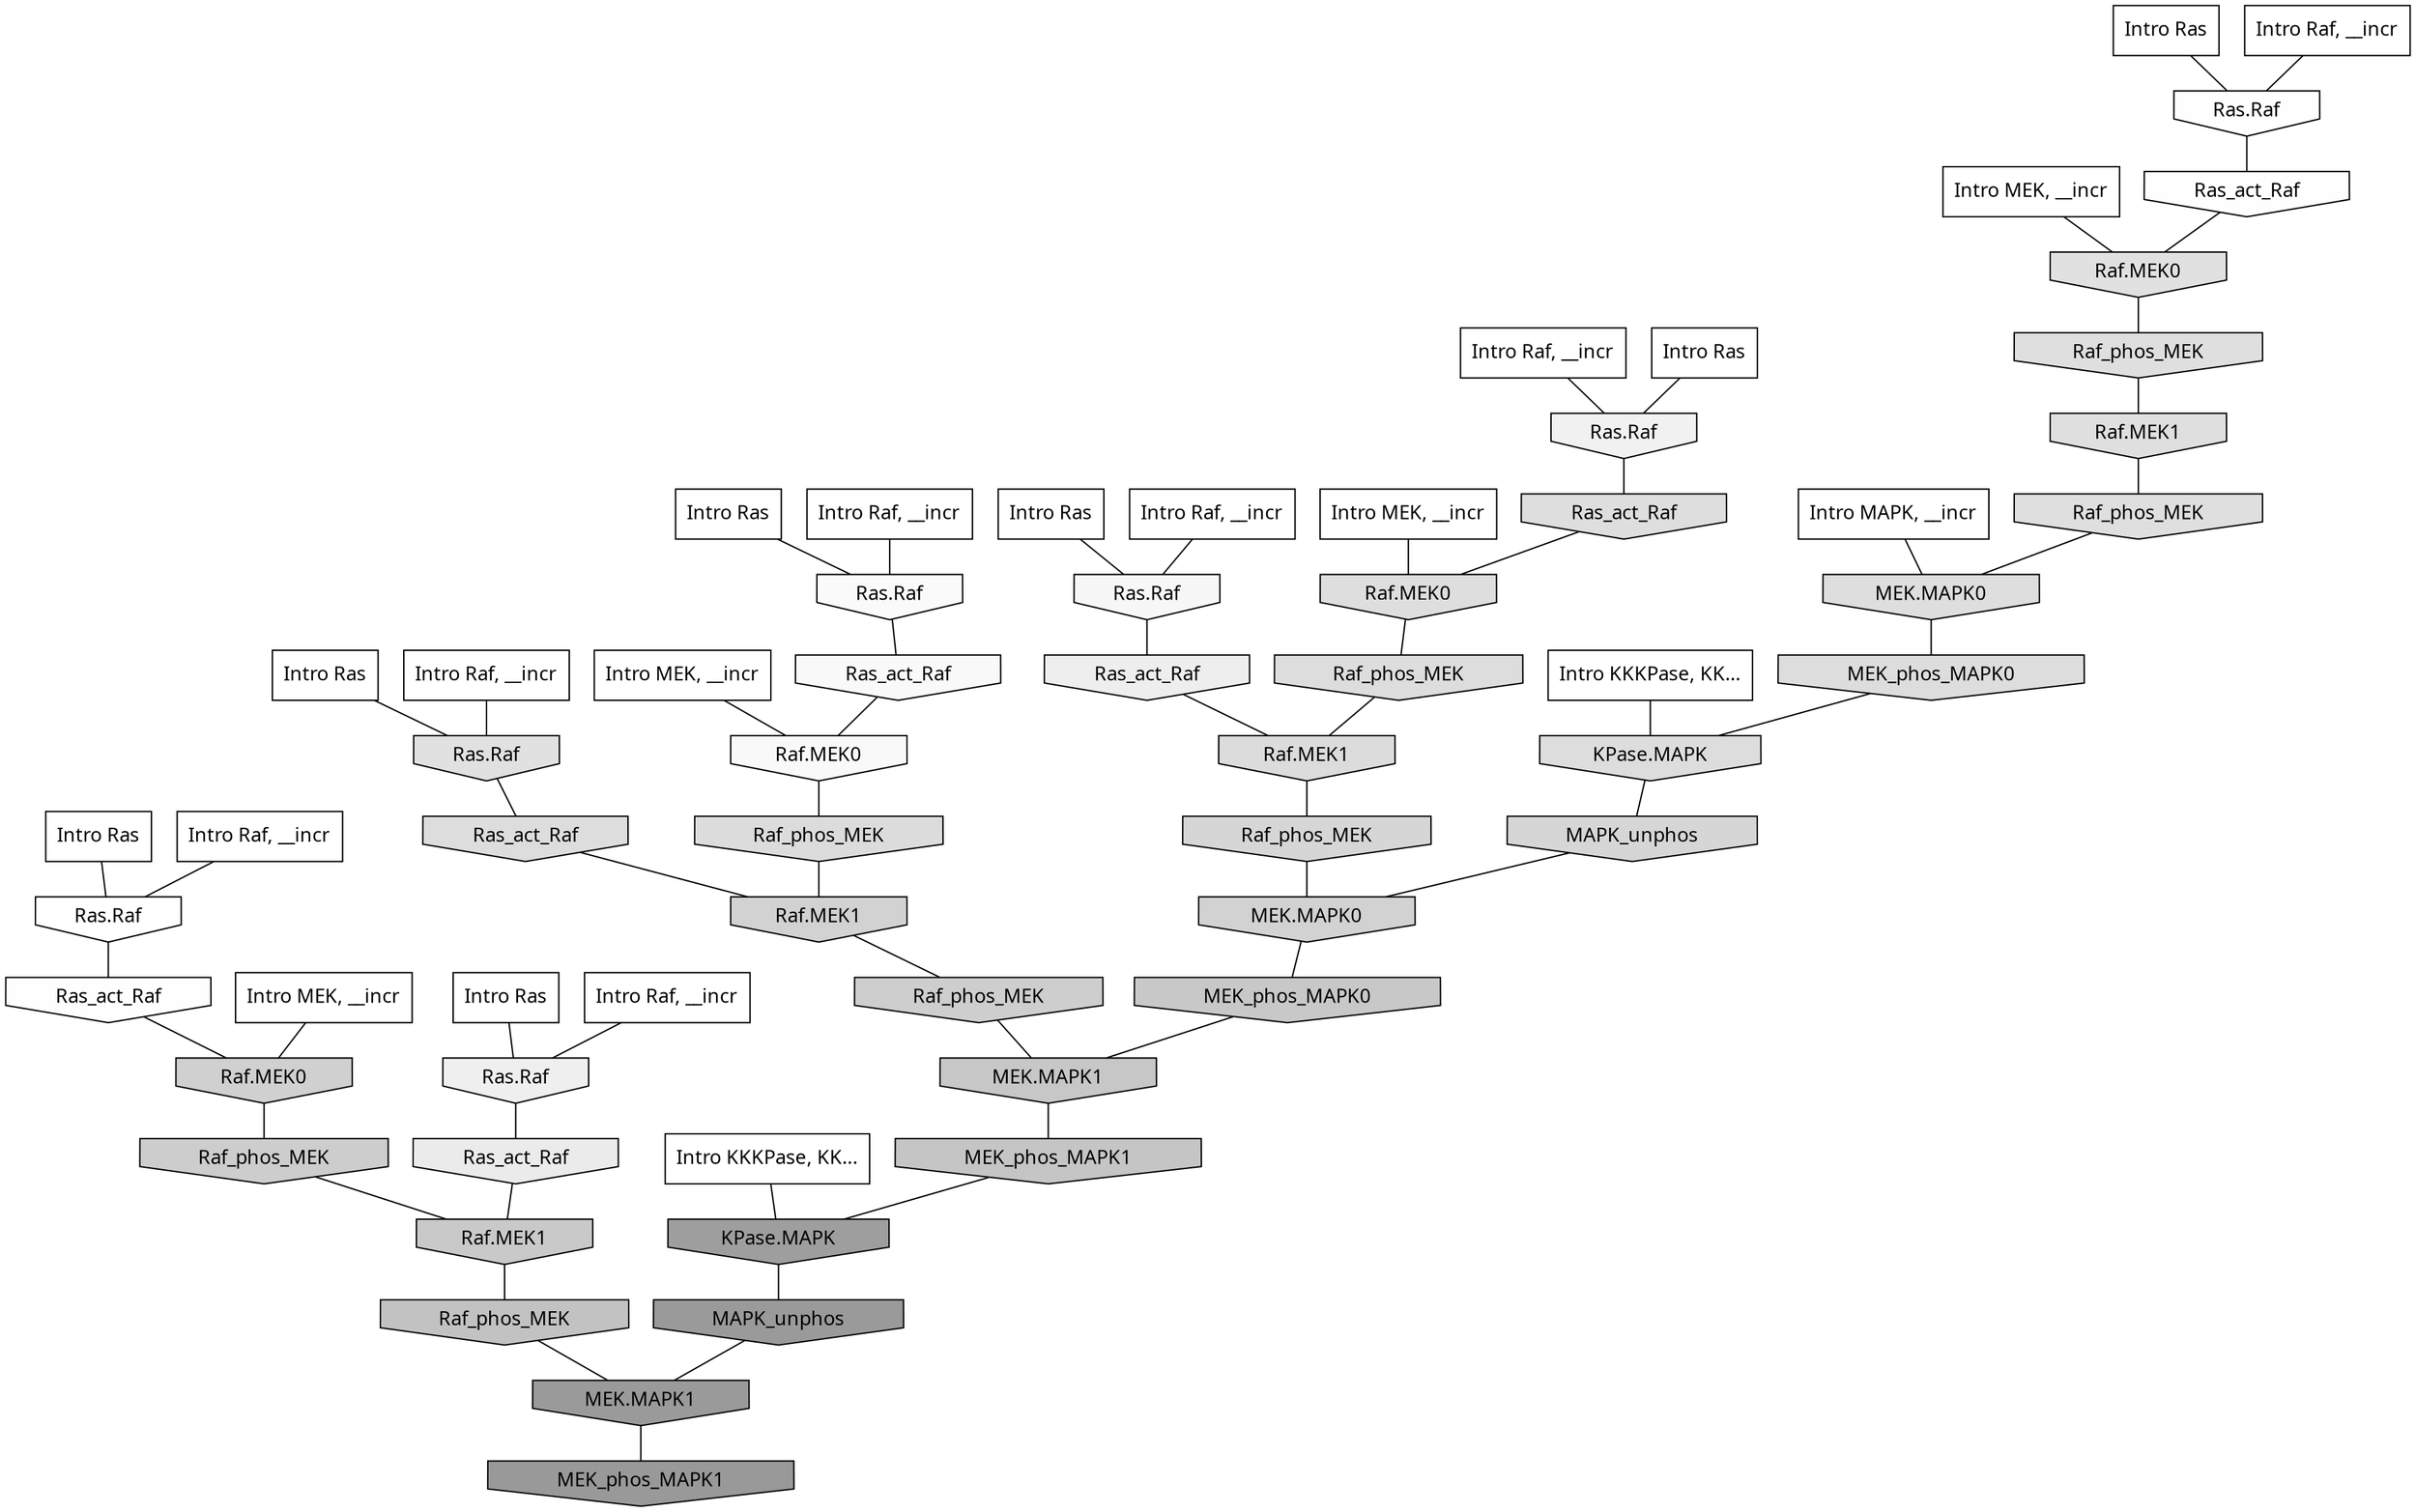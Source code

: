 digraph G{
  rankdir="TB";
  ranksep=0.30;
  node [fontname="CMU Serif"];
  edge [fontname="CMU Serif"];
  
  32 [label="Intro Ras", shape=rectangle, style=filled, fillcolor="0.000 0.000 1.000"]
  
  34 [label="Intro Ras", shape=rectangle, style=filled, fillcolor="0.000 0.000 1.000"]
  
  39 [label="Intro Ras", shape=rectangle, style=filled, fillcolor="0.000 0.000 1.000"]
  
  43 [label="Intro Ras", shape=rectangle, style=filled, fillcolor="0.000 0.000 1.000"]
  
  58 [label="Intro Ras", shape=rectangle, style=filled, fillcolor="0.000 0.000 1.000"]
  
  61 [label="Intro Ras", shape=rectangle, style=filled, fillcolor="0.000 0.000 1.000"]
  
  93 [label="Intro Ras", shape=rectangle, style=filled, fillcolor="0.000 0.000 1.000"]
  
  215 [label="Intro Raf, __incr", shape=rectangle, style=filled, fillcolor="0.000 0.000 1.000"]
  
  360 [label="Intro Raf, __incr", shape=rectangle, style=filled, fillcolor="0.000 0.000 1.000"]
  
  635 [label="Intro Raf, __incr", shape=rectangle, style=filled, fillcolor="0.000 0.000 1.000"]
  
  674 [label="Intro Raf, __incr", shape=rectangle, style=filled, fillcolor="0.000 0.000 1.000"]
  
  905 [label="Intro Raf, __incr", shape=rectangle, style=filled, fillcolor="0.000 0.000 1.000"]
  
  942 [label="Intro Raf, __incr", shape=rectangle, style=filled, fillcolor="0.000 0.000 1.000"]
  
  1099 [label="Intro Raf, __incr", shape=rectangle, style=filled, fillcolor="0.000 0.000 1.000"]
  
  1423 [label="Intro MEK, __incr", shape=rectangle, style=filled, fillcolor="0.000 0.000 1.000"]
  
  1564 [label="Intro MEK, __incr", shape=rectangle, style=filled, fillcolor="0.000 0.000 1.000"]
  
  1578 [label="Intro MEK, __incr", shape=rectangle, style=filled, fillcolor="0.000 0.000 1.000"]
  
  1856 [label="Intro MEK, __incr", shape=rectangle, style=filled, fillcolor="0.000 0.000 1.000"]
  
  2393 [label="Intro MAPK, __incr", shape=rectangle, style=filled, fillcolor="0.000 0.000 1.000"]
  
  3115 [label="Intro KKKPase, KK...", shape=rectangle, style=filled, fillcolor="0.000 0.000 1.000"]
  
  3178 [label="Intro KKKPase, KK...", shape=rectangle, style=filled, fillcolor="0.000 0.000 1.000"]
  
  3285 [label="Ras.Raf", shape=invhouse, style=filled, fillcolor="0.000 0.000 1.000"]
  
  3353 [label="Ras.Raf", shape=invhouse, style=filled, fillcolor="0.000 0.000 0.996"]
  
  3356 [label="Ras_act_Raf", shape=invhouse, style=filled, fillcolor="0.000 0.000 0.995"]
  
  3396 [label="Ras_act_Raf", shape=invhouse, style=filled, fillcolor="0.000 0.000 0.993"]
  
  3537 [label="Ras.Raf", shape=invhouse, style=filled, fillcolor="0.000 0.000 0.980"]
  
  3645 [label="Ras_act_Raf", shape=invhouse, style=filled, fillcolor="0.000 0.000 0.973"]
  
  3648 [label="Raf.MEK0", shape=invhouse, style=filled, fillcolor="0.000 0.000 0.973"]
  
  3795 [label="Ras.Raf", shape=invhouse, style=filled, fillcolor="0.000 0.000 0.966"]
  
  4328 [label="Ras.Raf", shape=invhouse, style=filled, fillcolor="0.000 0.000 0.945"]
  
  4621 [label="Ras.Raf", shape=invhouse, style=filled, fillcolor="0.000 0.000 0.935"]
  
  4805 [label="Ras_act_Raf", shape=invhouse, style=filled, fillcolor="0.000 0.000 0.930"]
  
  5069 [label="Ras_act_Raf", shape=invhouse, style=filled, fillcolor="0.000 0.000 0.920"]
  
  6431 [label="Ras.Raf", shape=invhouse, style=filled, fillcolor="0.000 0.000 0.881"]
  
  6484 [label="Raf.MEK0", shape=invhouse, style=filled, fillcolor="0.000 0.000 0.879"]
  
  6709 [label="Raf_phos_MEK", shape=invhouse, style=filled, fillcolor="0.000 0.000 0.874"]
  
  6711 [label="Raf.MEK1", shape=invhouse, style=filled, fillcolor="0.000 0.000 0.874"]
  
  6715 [label="Raf_phos_MEK", shape=invhouse, style=filled, fillcolor="0.000 0.000 0.874"]
  
  6885 [label="MEK.MAPK0", shape=invhouse, style=filled, fillcolor="0.000 0.000 0.871"]
  
  6941 [label="Ras_act_Raf", shape=invhouse, style=filled, fillcolor="0.000 0.000 0.870"]
  
  6943 [label="Raf.MEK0", shape=invhouse, style=filled, fillcolor="0.000 0.000 0.870"]
  
  7058 [label="MEK_phos_MAPK0", shape=invhouse, style=filled, fillcolor="0.000 0.000 0.867"]
  
  7066 [label="KPase.MAPK", shape=invhouse, style=filled, fillcolor="0.000 0.000 0.867"]
  
  7142 [label="Raf_phos_MEK", shape=invhouse, style=filled, fillcolor="0.000 0.000 0.866"]
  
  7149 [label="Ras_act_Raf", shape=invhouse, style=filled, fillcolor="0.000 0.000 0.866"]
  
  7372 [label="Raf_phos_MEK", shape=invhouse, style=filled, fillcolor="0.000 0.000 0.862"]
  
  7491 [label="Raf.MEK1", shape=invhouse, style=filled, fillcolor="0.000 0.000 0.860"]
  
  8840 [label="Raf_phos_MEK", shape=invhouse, style=filled, fillcolor="0.000 0.000 0.837"]
  
  8917 [label="MAPK_unphos", shape=invhouse, style=filled, fillcolor="0.000 0.000 0.836"]
  
  9874 [label="Raf.MEK1", shape=invhouse, style=filled, fillcolor="0.000 0.000 0.824"]
  
  9929 [label="MEK.MAPK0", shape=invhouse, style=filled, fillcolor="0.000 0.000 0.823"]
  
  10641 [label="Raf.MEK0", shape=invhouse, style=filled, fillcolor="0.000 0.000 0.814"]
  
  11450 [label="Raf_phos_MEK", shape=invhouse, style=filled, fillcolor="0.000 0.000 0.806"]
  
  11862 [label="Raf_phos_MEK", shape=invhouse, style=filled, fillcolor="0.000 0.000 0.802"]
  
  13355 [label="Raf.MEK1", shape=invhouse, style=filled, fillcolor="0.000 0.000 0.788"]
  
  13677 [label="MEK_phos_MAPK0", shape=invhouse, style=filled, fillcolor="0.000 0.000 0.785"]
  
  14745 [label="MEK.MAPK1", shape=invhouse, style=filled, fillcolor="0.000 0.000 0.778"]
  
  15440 [label="MEK_phos_MAPK1", shape=invhouse, style=filled, fillcolor="0.000 0.000 0.771"]
  
  16371 [label="Raf_phos_MEK", shape=invhouse, style=filled, fillcolor="0.000 0.000 0.761"]
  
  21658 [label="KPase.MAPK", shape=invhouse, style=filled, fillcolor="0.000 0.000 0.620"]
  
  22118 [label="MAPK_unphos", shape=invhouse, style=filled, fillcolor="0.000 0.000 0.605"]
  
  22119 [label="MEK.MAPK1", shape=invhouse, style=filled, fillcolor="0.000 0.000 0.605"]
  
  22282 [label="MEK_phos_MAPK1", shape=invhouse, style=filled, fillcolor="0.000 0.000 0.600"]
  
  
  22119 -> 22282 [dir=none, color="0.000 0.000 0.000"] 
  22118 -> 22119 [dir=none, color="0.000 0.000 0.000"] 
  21658 -> 22118 [dir=none, color="0.000 0.000 0.000"] 
  16371 -> 22119 [dir=none, color="0.000 0.000 0.000"] 
  15440 -> 21658 [dir=none, color="0.000 0.000 0.000"] 
  14745 -> 15440 [dir=none, color="0.000 0.000 0.000"] 
  13677 -> 14745 [dir=none, color="0.000 0.000 0.000"] 
  13355 -> 16371 [dir=none, color="0.000 0.000 0.000"] 
  11862 -> 13355 [dir=none, color="0.000 0.000 0.000"] 
  11450 -> 14745 [dir=none, color="0.000 0.000 0.000"] 
  10641 -> 11862 [dir=none, color="0.000 0.000 0.000"] 
  9929 -> 13677 [dir=none, color="0.000 0.000 0.000"] 
  9874 -> 11450 [dir=none, color="0.000 0.000 0.000"] 
  8917 -> 9929 [dir=none, color="0.000 0.000 0.000"] 
  8840 -> 9929 [dir=none, color="0.000 0.000 0.000"] 
  7491 -> 8840 [dir=none, color="0.000 0.000 0.000"] 
  7372 -> 9874 [dir=none, color="0.000 0.000 0.000"] 
  7149 -> 9874 [dir=none, color="0.000 0.000 0.000"] 
  7142 -> 7491 [dir=none, color="0.000 0.000 0.000"] 
  7066 -> 8917 [dir=none, color="0.000 0.000 0.000"] 
  7058 -> 7066 [dir=none, color="0.000 0.000 0.000"] 
  6943 -> 7142 [dir=none, color="0.000 0.000 0.000"] 
  6941 -> 6943 [dir=none, color="0.000 0.000 0.000"] 
  6885 -> 7058 [dir=none, color="0.000 0.000 0.000"] 
  6715 -> 6885 [dir=none, color="0.000 0.000 0.000"] 
  6711 -> 6715 [dir=none, color="0.000 0.000 0.000"] 
  6709 -> 6711 [dir=none, color="0.000 0.000 0.000"] 
  6484 -> 6709 [dir=none, color="0.000 0.000 0.000"] 
  6431 -> 7149 [dir=none, color="0.000 0.000 0.000"] 
  5069 -> 13355 [dir=none, color="0.000 0.000 0.000"] 
  4805 -> 7491 [dir=none, color="0.000 0.000 0.000"] 
  4621 -> 5069 [dir=none, color="0.000 0.000 0.000"] 
  4328 -> 6941 [dir=none, color="0.000 0.000 0.000"] 
  3795 -> 4805 [dir=none, color="0.000 0.000 0.000"] 
  3648 -> 7372 [dir=none, color="0.000 0.000 0.000"] 
  3645 -> 3648 [dir=none, color="0.000 0.000 0.000"] 
  3537 -> 3645 [dir=none, color="0.000 0.000 0.000"] 
  3396 -> 10641 [dir=none, color="0.000 0.000 0.000"] 
  3356 -> 6484 [dir=none, color="0.000 0.000 0.000"] 
  3353 -> 3356 [dir=none, color="0.000 0.000 0.000"] 
  3285 -> 3396 [dir=none, color="0.000 0.000 0.000"] 
  3178 -> 7066 [dir=none, color="0.000 0.000 0.000"] 
  3115 -> 21658 [dir=none, color="0.000 0.000 0.000"] 
  2393 -> 6885 [dir=none, color="0.000 0.000 0.000"] 
  1856 -> 6943 [dir=none, color="0.000 0.000 0.000"] 
  1578 -> 3648 [dir=none, color="0.000 0.000 0.000"] 
  1564 -> 6484 [dir=none, color="0.000 0.000 0.000"] 
  1423 -> 10641 [dir=none, color="0.000 0.000 0.000"] 
  1099 -> 4621 [dir=none, color="0.000 0.000 0.000"] 
  942 -> 3353 [dir=none, color="0.000 0.000 0.000"] 
  905 -> 3795 [dir=none, color="0.000 0.000 0.000"] 
  674 -> 3537 [dir=none, color="0.000 0.000 0.000"] 
  635 -> 6431 [dir=none, color="0.000 0.000 0.000"] 
  360 -> 3285 [dir=none, color="0.000 0.000 0.000"] 
  215 -> 4328 [dir=none, color="0.000 0.000 0.000"] 
  93 -> 3537 [dir=none, color="0.000 0.000 0.000"] 
  61 -> 4621 [dir=none, color="0.000 0.000 0.000"] 
  58 -> 3353 [dir=none, color="0.000 0.000 0.000"] 
  43 -> 6431 [dir=none, color="0.000 0.000 0.000"] 
  39 -> 4328 [dir=none, color="0.000 0.000 0.000"] 
  34 -> 3795 [dir=none, color="0.000 0.000 0.000"] 
  32 -> 3285 [dir=none, color="0.000 0.000 0.000"] 
  
  }
